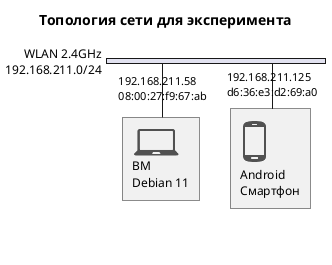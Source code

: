 @startuml

!include <office/Devices/cell_phone_android_proportional>
!include <office/Devices/device_laptop>

title Топология сети для эксперимента
nwdiag {
    network WLAN_2_4 {
        description = "WLAN 2.4GHz";
        address = "192.168.211.0/24";
        laptop [address = "192.168.211.58, 08:00:27:f9:67:ab", description = "<$device_laptop>\nВМ\nDebian 11"];
        mobile_phone [address = "192.168.211.125, d6:36:e3:d2:69:a0", description = "<$cell_phone_android_proportional>\nAndroid\nСмартфон"];
    }
}

@enduml
